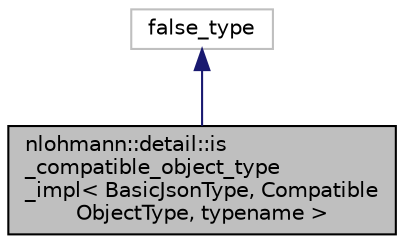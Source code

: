 digraph "nlohmann::detail::is_compatible_object_type_impl&lt; BasicJsonType, CompatibleObjectType, typename &gt;"
{
  edge [fontname="Helvetica",fontsize="10",labelfontname="Helvetica",labelfontsize="10"];
  node [fontname="Helvetica",fontsize="10",shape=record];
  Node0 [label="nlohmann::detail::is\l_compatible_object_type\l_impl\< BasicJsonType, Compatible\lObjectType, typename \>",height=0.2,width=0.4,color="black", fillcolor="grey75", style="filled", fontcolor="black"];
  Node1 -> Node0 [dir="back",color="midnightblue",fontsize="10",style="solid",fontname="Helvetica"];
  Node1 [label="false_type",height=0.2,width=0.4,color="grey75", fillcolor="white", style="filled"];
}
